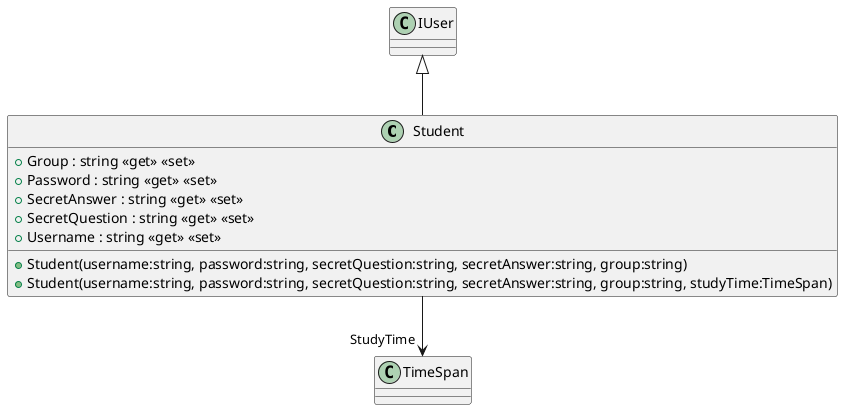 @startuml
class Student {
    + Student(username:string, password:string, secretQuestion:string, secretAnswer:string, group:string)
    + Student(username:string, password:string, secretQuestion:string, secretAnswer:string, group:string, studyTime:TimeSpan)
    + Group : string <<get>> <<set>>
    + Password : string <<get>> <<set>>
    + SecretAnswer : string <<get>> <<set>>
    + SecretQuestion : string <<get>> <<set>>
    + Username : string <<get>> <<set>>
}
IUser <|-- Student
Student --> "StudyTime" TimeSpan
@enduml
